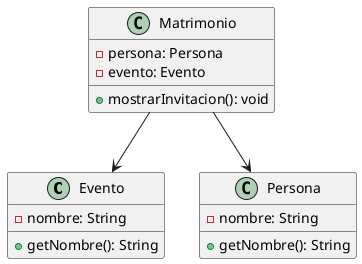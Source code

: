 @startuml Asociacion

class Evento {
    - nombre: String
    + getNombre(): String
}

class Persona {
    - nombre: String
    + getNombre(): String
}

class Matrimonio {
    - persona: Persona
    - evento: Evento
    + mostrarInvitacion(): void
}

'Representación de la relación asociación
Matrimonio --> Evento
Matrimonio --> Persona
@enduml